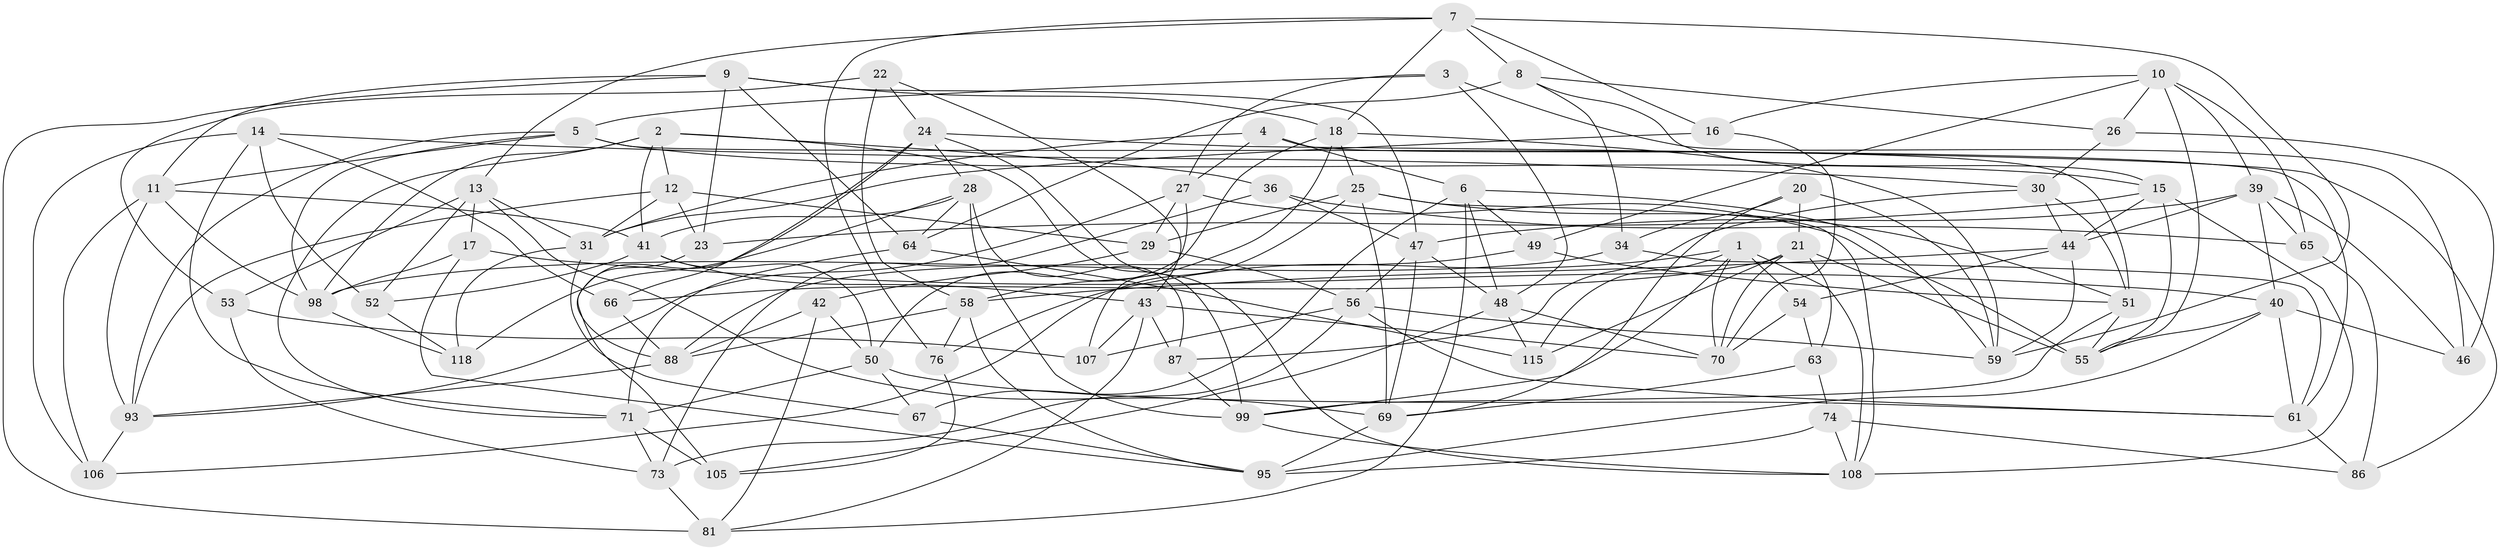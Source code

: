 // original degree distribution, {4: 1.0}
// Generated by graph-tools (version 1.1) at 2025/11/02/27/25 16:11:48]
// undirected, 77 vertices, 198 edges
graph export_dot {
graph [start="1"]
  node [color=gray90,style=filled];
  1 [super="+35"];
  2 [super="+77"];
  3;
  4;
  5 [super="+37"];
  6 [super="+45"];
  7 [super="+19"];
  8 [super="+116"];
  9 [super="+32"];
  10 [super="+117"];
  11 [super="+92"];
  12 [super="+60"];
  13 [super="+33"];
  14 [super="+89"];
  15 [super="+100"];
  16;
  17;
  18 [super="+104"];
  20;
  21 [super="+62"];
  22;
  23;
  24 [super="+110"];
  25 [super="+38"];
  26;
  27 [super="+121"];
  28 [super="+119"];
  29 [super="+57"];
  30 [super="+124"];
  31 [super="+90"];
  34;
  36;
  39 [super="+68"];
  40 [super="+80"];
  41 [super="+79"];
  42;
  43 [super="+96"];
  44 [super="+114"];
  46;
  47 [super="+91"];
  48 [super="+103"];
  49;
  50 [super="+112"];
  51 [super="+85"];
  52;
  53;
  54;
  55 [super="+82"];
  56 [super="+120"];
  58 [super="+84"];
  59 [super="+78"];
  61 [super="+125"];
  63;
  64 [super="+122"];
  65;
  66;
  67;
  69 [super="+97"];
  70 [super="+113"];
  71 [super="+72"];
  73 [super="+75"];
  74;
  76;
  81 [super="+83"];
  86;
  87;
  88 [super="+109"];
  93 [super="+94"];
  95 [super="+102"];
  98 [super="+101"];
  99 [super="+123"];
  105;
  106;
  107;
  108 [super="+111"];
  115;
  118;
  1 -- 99;
  1 -- 115;
  1 -- 108;
  1 -- 54;
  1 -- 76;
  1 -- 70;
  2 -- 36;
  2 -- 99;
  2 -- 12;
  2 -- 98;
  2 -- 41;
  2 -- 71;
  3 -- 5;
  3 -- 46;
  3 -- 27;
  3 -- 48;
  4 -- 27;
  4 -- 31;
  4 -- 6;
  4 -- 51;
  5 -- 15;
  5 -- 11;
  5 -- 93;
  5 -- 98;
  5 -- 61;
  6 -- 49;
  6 -- 67;
  6 -- 48;
  6 -- 81;
  6 -- 59;
  7 -- 76;
  7 -- 13;
  7 -- 59;
  7 -- 16;
  7 -- 8;
  7 -- 18;
  8 -- 26;
  8 -- 64 [weight=2];
  8 -- 34;
  8 -- 15;
  9 -- 11;
  9 -- 23;
  9 -- 81;
  9 -- 64;
  9 -- 18;
  9 -- 47;
  10 -- 49;
  10 -- 39;
  10 -- 55;
  10 -- 16;
  10 -- 65;
  10 -- 26;
  11 -- 41;
  11 -- 98;
  11 -- 106;
  11 -- 93;
  12 -- 29 [weight=2];
  12 -- 31;
  12 -- 23;
  12 -- 93;
  13 -- 17;
  13 -- 53;
  13 -- 52;
  13 -- 31;
  13 -- 69;
  14 -- 30 [weight=2];
  14 -- 66;
  14 -- 106;
  14 -- 52;
  14 -- 71;
  15 -- 55;
  15 -- 23;
  15 -- 108;
  15 -- 44;
  16 -- 70;
  16 -- 31;
  17 -- 40;
  17 -- 95;
  17 -- 98;
  18 -- 59;
  18 -- 25;
  18 -- 50;
  18 -- 58;
  20 -- 34;
  20 -- 21;
  20 -- 59;
  20 -- 69;
  21 -- 66;
  21 -- 115;
  21 -- 70;
  21 -- 63;
  21 -- 55;
  22 -- 53;
  22 -- 43;
  22 -- 24;
  22 -- 58;
  23 -- 88;
  24 -- 86;
  24 -- 105;
  24 -- 66;
  24 -- 108;
  24 -- 28;
  25 -- 106;
  25 -- 51;
  25 -- 69;
  25 -- 29;
  25 -- 108;
  26 -- 30;
  26 -- 46;
  27 -- 29;
  27 -- 93;
  27 -- 107;
  27 -- 55;
  28 -- 41;
  28 -- 64;
  28 -- 87;
  28 -- 99;
  28 -- 118;
  29 -- 56;
  29 -- 42;
  30 -- 44;
  30 -- 87;
  30 -- 51;
  31 -- 67;
  31 -- 118;
  34 -- 61;
  34 -- 98;
  36 -- 65;
  36 -- 73;
  36 -- 47;
  39 -- 46;
  39 -- 65;
  39 -- 40;
  39 -- 47;
  39 -- 44;
  40 -- 46;
  40 -- 61;
  40 -- 95;
  40 -- 55;
  41 -- 50;
  41 -- 43;
  41 -- 52;
  42 -- 88;
  42 -- 81;
  42 -- 50;
  43 -- 87;
  43 -- 107;
  43 -- 81;
  43 -- 70;
  44 -- 54;
  44 -- 59;
  44 -- 58;
  47 -- 69;
  47 -- 48;
  47 -- 56;
  48 -- 115;
  48 -- 105;
  48 -- 70;
  49 -- 88;
  49 -- 51;
  50 -- 71;
  50 -- 67;
  50 -- 61;
  51 -- 55;
  51 -- 99;
  52 -- 118;
  53 -- 107;
  53 -- 73;
  54 -- 63;
  54 -- 70;
  56 -- 107;
  56 -- 59;
  56 -- 73;
  56 -- 61;
  58 -- 76;
  58 -- 88;
  58 -- 95;
  61 -- 86;
  63 -- 74;
  63 -- 69;
  64 -- 115;
  64 -- 71;
  65 -- 86;
  66 -- 88;
  67 -- 95;
  69 -- 95;
  71 -- 105;
  71 -- 73;
  73 -- 81 [weight=2];
  74 -- 86;
  74 -- 95;
  74 -- 108;
  76 -- 105;
  87 -- 99;
  88 -- 93;
  93 -- 106;
  98 -- 118;
  99 -- 108;
}
